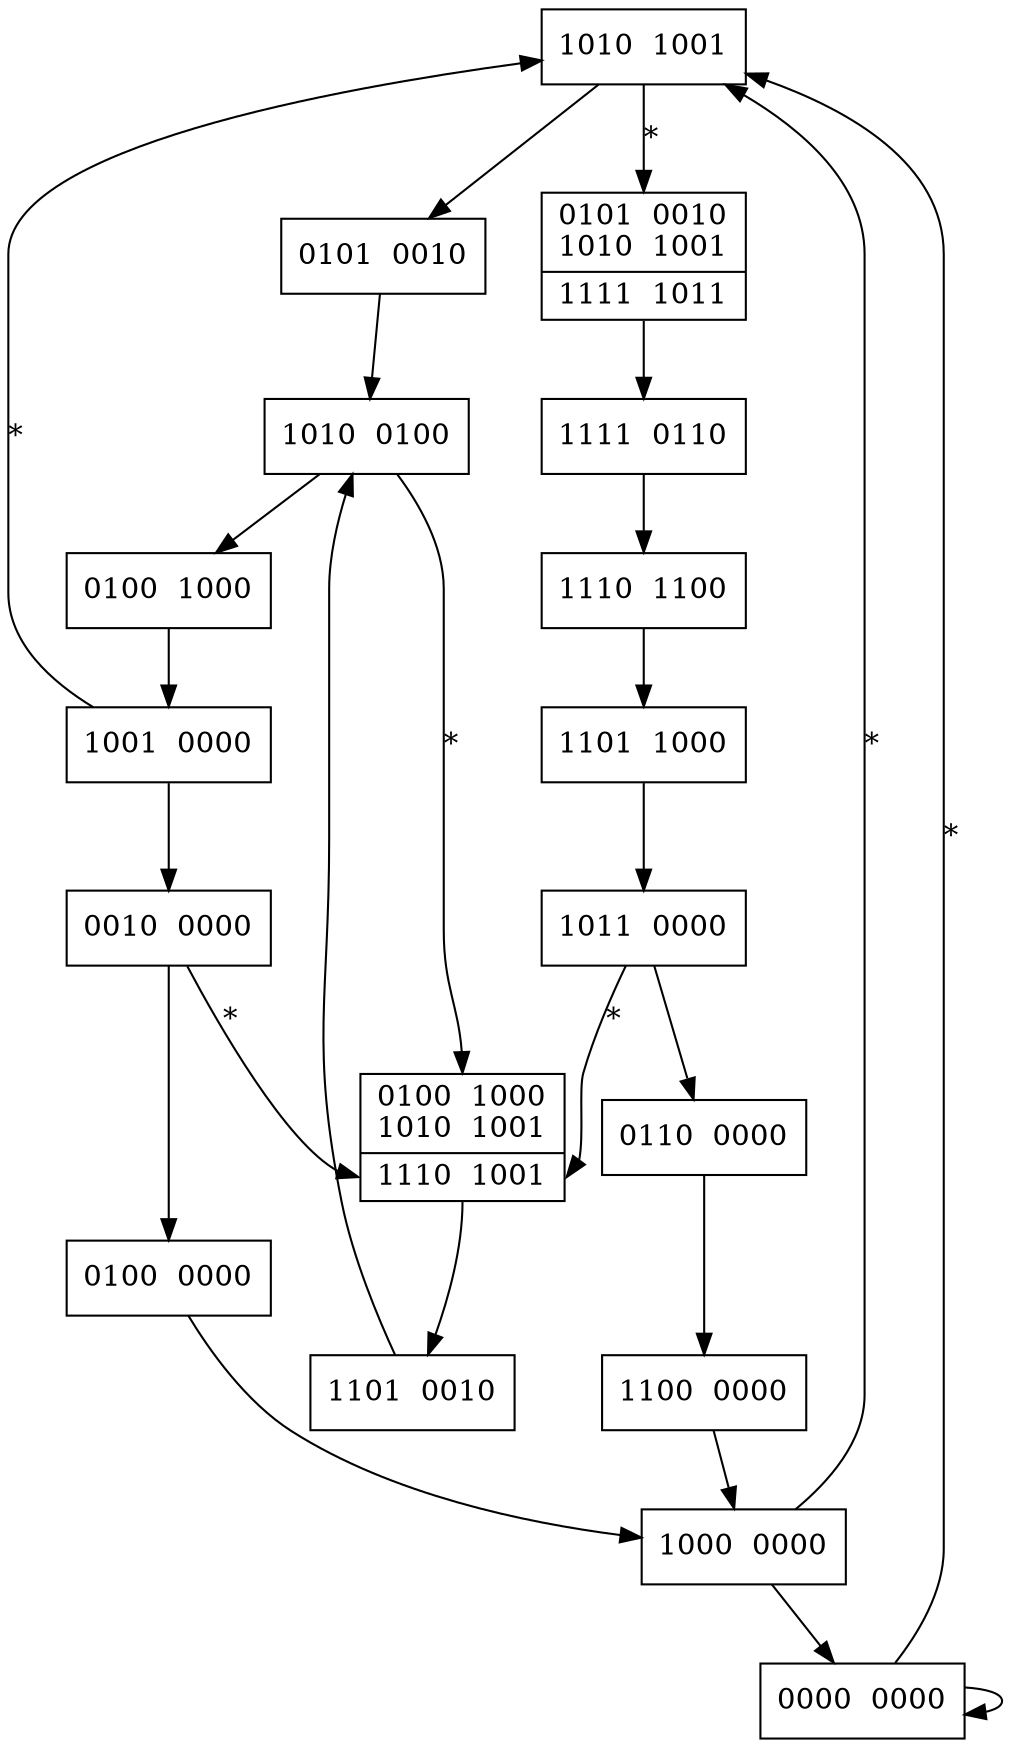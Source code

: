 digraph G {

    node [shape = record];

    root0 [label="1010 &#92; 1001"];
    root1 [label="0101 &#92; 0010"];
    root2 [label="1010 &#92; 0100"];
    root3 [label="0100 &#92; 1000"];
    root4 [label="1001 &#92; 0000"];
    root5 [label="0010 &#92; 0000"];
    root6 [label="0100 &#92; 0000"];
    root7 [label="1000 &#92; 0000"];
    root8 [label="0000 &#92; 0000"];

    root0 -> root1;
    root1 -> root2;
    root2 -> root3;
    root3 -> root4;
    root4 -> root5;
    root4 -> root0[label="*", weight="1"];
    root5 -> root6;
    root6 -> root7;
    root7 -> root8;
    root7 -> root0[label="*", weight="1"];
    root8 -> root8;
    root8 -> root0[label="*", weight="1"];

    fisrt1 [label="{<f0>0101 &#92; 0010&#92;n1010 &#92; 1001|<f1>1111 &#92; 1011}"];
    first2 [label="1111 &#92; 0110"];
    first3 [label="1110 &#92; 1100"];
    first4 [label="1101 &#92; 1000"];
    first5 [label="1011 &#92; 0000"];
    first6 [label="0110 &#92; 0000"];
    first7 [label="1100 &#92; 0000"];

    root0 -> fisrt1:f0[label="*", weight="1"];
    fisrt1:f1 -> first2;
    first2 -> first3;
    first3 -> first4;
    first4 -> first5;
    first5 -> first6;
    first5 -> second1:f1[label="*", weight="1"];
    first6 -> first7;
    first7 -> root7;

    second1 [label="{<f0>0100 &#92; 1000&#92;n1010 &#92; 1001|<f1>1110 &#92; 1001}"];
    second2 [label="1101 &#92; 0010"];

    root2 -> second1:f0[label="*", weight="1"];
    root5 -> second1:f1[label="*", weight="1"];
    second1:f1 -> second2;
    second2 -> root2;
}